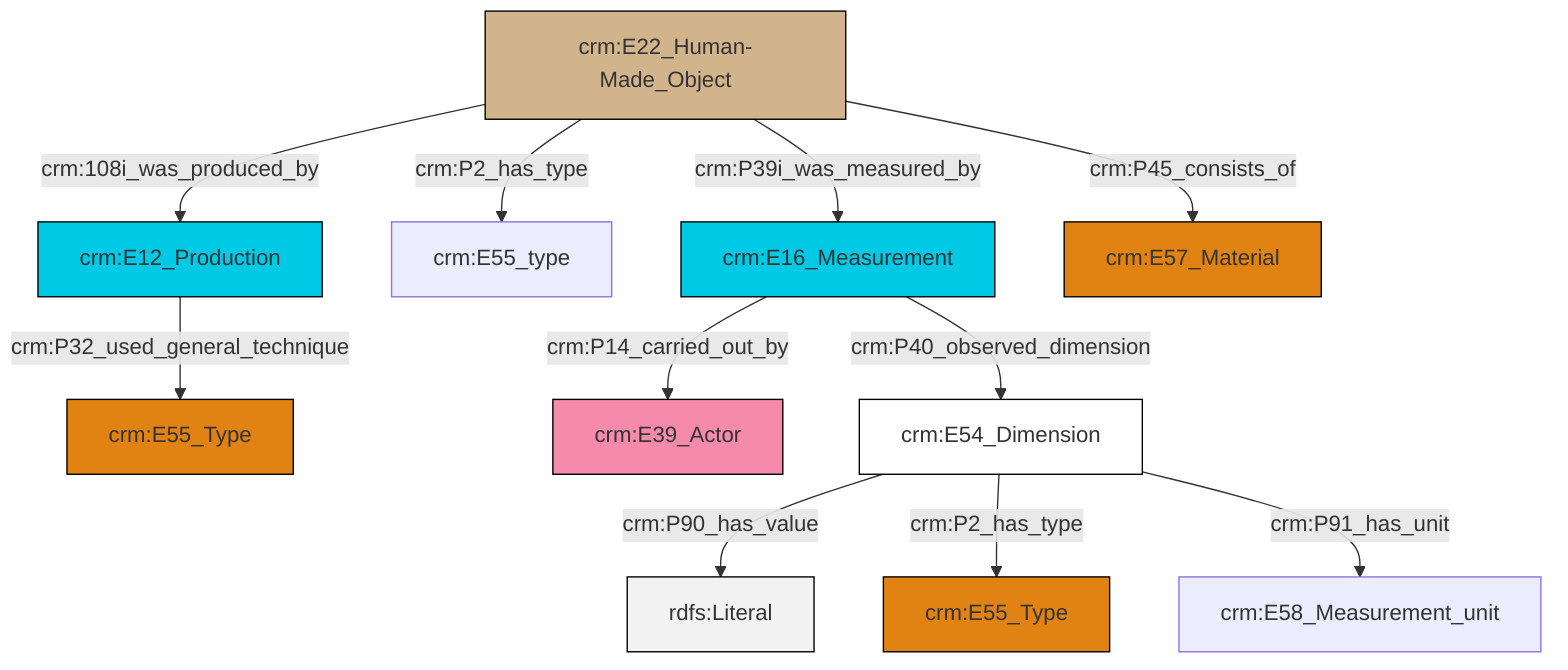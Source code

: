 graph TD
classDef Literal fill:#f2f2f2,stroke:#000000;
classDef CRM_Entity fill:#FFFFFF,stroke:#000000;
classDef Temporal_Entity fill:#00C9E6, stroke:#000000;
classDef Type fill:#E18312, stroke:#000000;
classDef Time-Span fill:#2C9C91, stroke:#000000;
classDef Appellation fill:#FFEB7F, stroke:#000000;
classDef Place fill:#008836, stroke:#000000;
classDef Persistent_Item fill:#B266B2, stroke:#000000;
classDef Conceptual_Object fill:#FFD700, stroke:#000000;
classDef Physical_Thing fill:#D2B48C, stroke:#000000;
classDef Actor fill:#f58aad, stroke:#000000;
classDef PC_Classes fill:#4ce600, stroke:#000000;
classDef Multi fill:#cccccc,stroke:#000000;

8["crm:E22_Human-Made_Object"]:::Physical_Thing -->|crm:P39i_was_measured_by| 2["crm:E16_Measurement"]:::Temporal_Entity
2["crm:E16_Measurement"]:::Temporal_Entity -->|crm:P14_carried_out_by| 4["crm:E39_Actor"]:::Actor
9["crm:E54_Dimension"]:::CRM_Entity -->|crm:P90_has_value| 11[rdfs:Literal]:::Literal
14["crm:E12_Production"]:::Temporal_Entity -->|crm:P32_used_general_technique| 0["crm:E55_Type"]:::Type
9["crm:E54_Dimension"]:::CRM_Entity -->|crm:P2_has_type| 12["crm:E55_Type"]:::Type
2["crm:E16_Measurement"]:::Temporal_Entity -->|crm:P40_observed_dimension| 9["crm:E54_Dimension"]:::CRM_Entity
8["crm:E22_Human-Made_Object"]:::Physical_Thing -->|crm:P2_has_type| 6["crm:E55_type"]:::Default
8["crm:E22_Human-Made_Object"]:::Physical_Thing -->|crm:108i_was_produced_by| 14["crm:E12_Production"]:::Temporal_Entity
9["crm:E54_Dimension"]:::CRM_Entity -->|crm:P91_has_unit| 17["crm:E58_Measurement_unit"]:::Default
8["crm:E22_Human-Made_Object"]:::Physical_Thing -->|crm:P45_consists_of| 15["crm:E57_Material"]:::Type